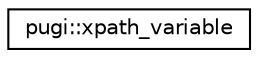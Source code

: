 digraph "Graphical Class Hierarchy"
{
 // LATEX_PDF_SIZE
  edge [fontname="Helvetica",fontsize="10",labelfontname="Helvetica",labelfontsize="10"];
  node [fontname="Helvetica",fontsize="10",shape=record];
  rankdir="LR";
  Node0 [label="pugi::xpath_variable",height=0.2,width=0.4,color="black", fillcolor="white", style="filled",URL="$classpugi_1_1xpath__variable.html",tooltip=" "];
}
